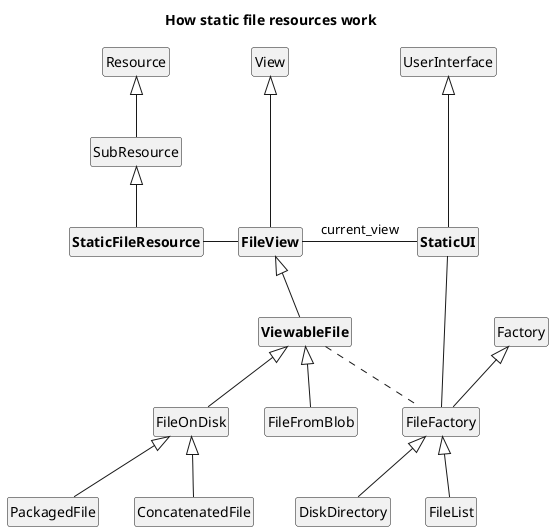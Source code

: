 @startuml

title How static file resources work

hide members
hide circle

class "<b>StaticFileResource</b>" as StaticFileResource
class "<b>FileView</b>" as FileView
class "<b>StaticUI</b>" as StaticUI
class "<b>ViewableFile</b>" as ViewableFile

SubResource -up-|> Resource
StaticFileResource -up-|> SubResource
StaticFileResource -right- FileView
FileView -up--|> View
StaticUI -up--|> UserInterface
FileView -right- StaticUI : current_view
ViewableFile -up-|> FileView
FileOnDisk -up-|> ViewableFile
FileFromBlob -up-|> ViewableFile
PackagedFile -up-|> FileOnDisk
ConcatenatedFile -up-|> FileOnDisk

ViewableFile .right. FileFactory

StaticUI --- FileFactory
FileFactory -up-|> Factory
DiskDirectory -up-|> FileFactory
FileList -up-|> FileFactory

@enduml
